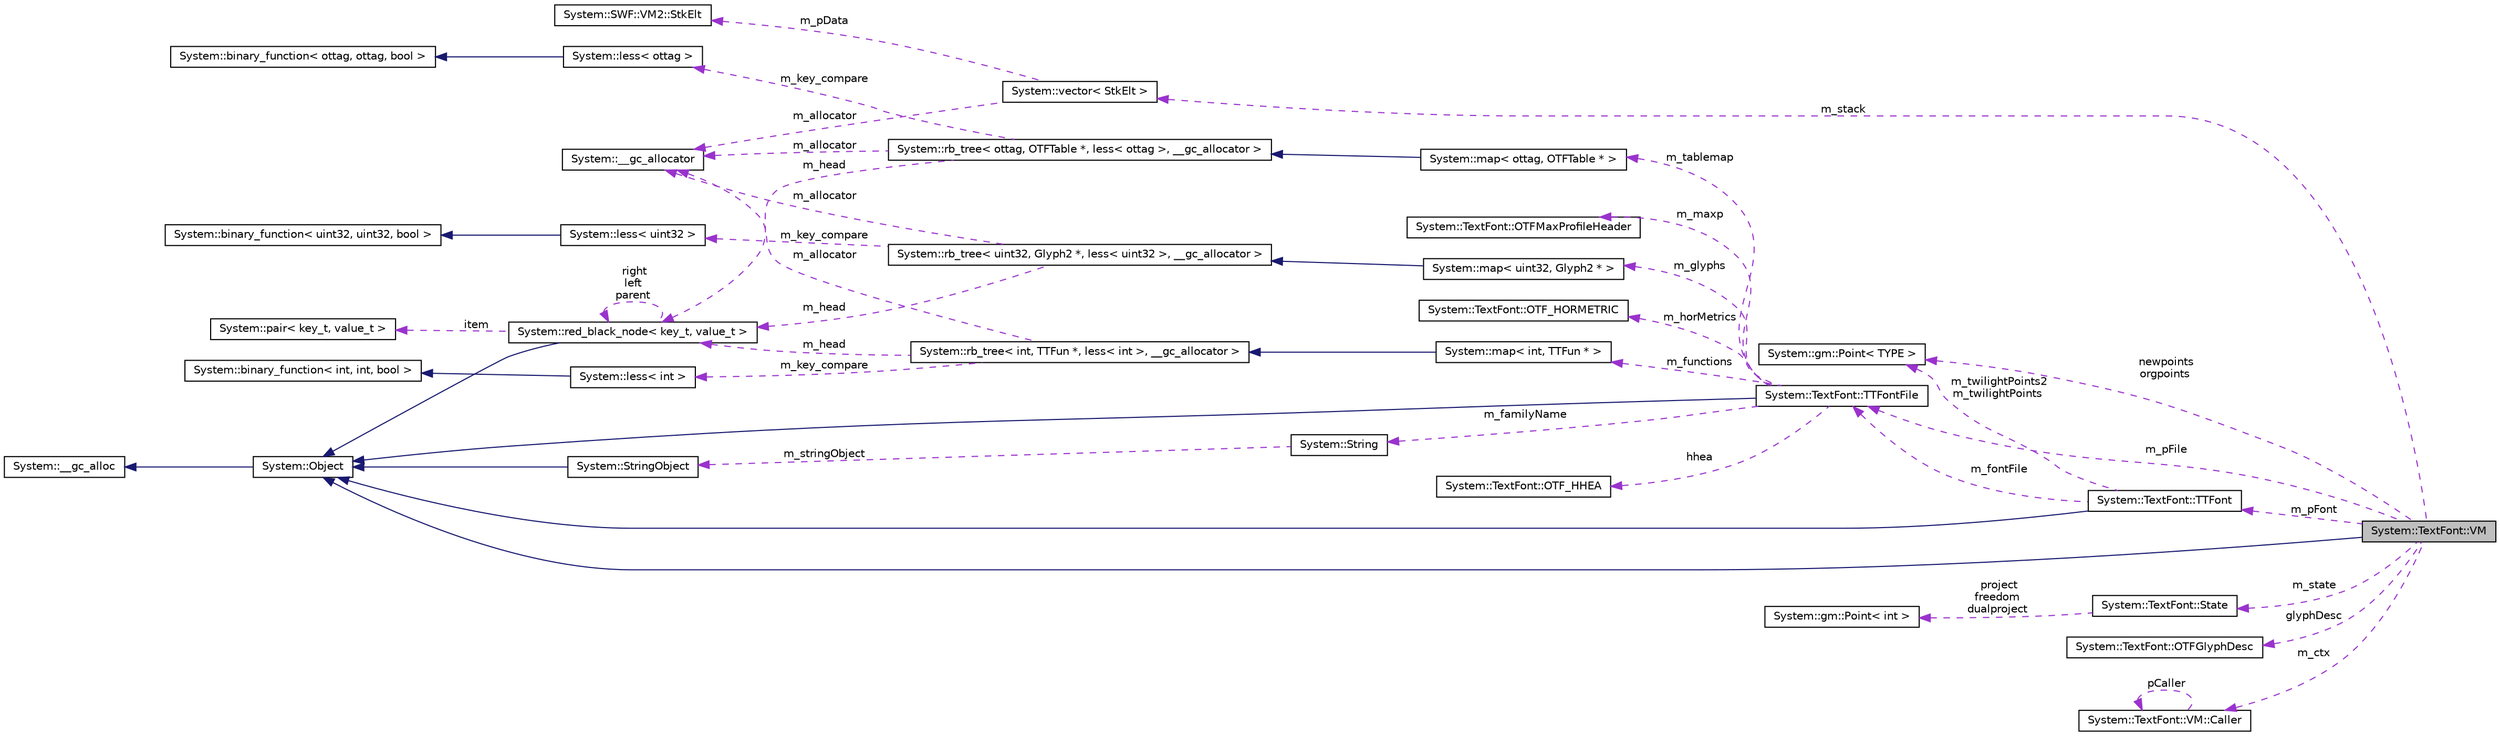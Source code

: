digraph G
{
  edge [fontname="Helvetica",fontsize="10",labelfontname="Helvetica",labelfontsize="10"];
  node [fontname="Helvetica",fontsize="10",shape=record];
  rankdir="LR";
  Node1 [label="System::TextFont::VM",height=0.2,width=0.4,color="black", fillcolor="grey75", style="filled" fontcolor="black"];
  Node2 -> Node1 [dir="back",color="midnightblue",fontsize="10",style="solid",fontname="Helvetica"];
  Node2 [label="System::Object",height=0.2,width=0.4,color="black", fillcolor="white", style="filled",URL="$class_system_1_1_object.html"];
  Node3 -> Node2 [dir="back",color="midnightblue",fontsize="10",style="solid",fontname="Helvetica"];
  Node3 [label="System::__gc_alloc",height=0.2,width=0.4,color="black", fillcolor="white", style="filled",URL="$class_system_1_1____gc__alloc.html"];
  Node4 -> Node1 [dir="back",color="darkorchid3",fontsize="10",style="dashed",label=" m_pFile" ,fontname="Helvetica"];
  Node4 [label="System::TextFont::TTFontFile",height=0.2,width=0.4,color="black", fillcolor="white", style="filled",URL="$class_system_1_1_text_font_1_1_t_t_font_file.html"];
  Node2 -> Node4 [dir="back",color="midnightblue",fontsize="10",style="solid",fontname="Helvetica"];
  Node5 -> Node4 [dir="back",color="darkorchid3",fontsize="10",style="dashed",label=" m_tablemap" ,fontname="Helvetica"];
  Node5 [label="System::map\< ottag, OTFTable * \>",height=0.2,width=0.4,color="black", fillcolor="white", style="filled",URL="$class_system_1_1map.html"];
  Node6 -> Node5 [dir="back",color="midnightblue",fontsize="10",style="solid",fontname="Helvetica"];
  Node6 [label="System::rb_tree\< ottag, OTFTable *, less\< ottag \>, __gc_allocator \>",height=0.2,width=0.4,color="black", fillcolor="white", style="filled",URL="$class_system_1_1rb__tree.html"];
  Node7 -> Node6 [dir="back",color="darkorchid3",fontsize="10",style="dashed",label=" m_allocator" ,fontname="Helvetica"];
  Node7 [label="System::__gc_allocator",height=0.2,width=0.4,color="black", fillcolor="white", style="filled",URL="$class_system_1_1____gc__allocator.html"];
  Node8 -> Node6 [dir="back",color="darkorchid3",fontsize="10",style="dashed",label=" m_head" ,fontname="Helvetica"];
  Node8 [label="System::red_black_node\< key_t, value_t \>",height=0.2,width=0.4,color="black", fillcolor="white", style="filled",URL="$class_system_1_1red__black__node.html"];
  Node2 -> Node8 [dir="back",color="midnightblue",fontsize="10",style="solid",fontname="Helvetica"];
  Node8 -> Node8 [dir="back",color="darkorchid3",fontsize="10",style="dashed",label=" right\nleft\nparent" ,fontname="Helvetica"];
  Node9 -> Node8 [dir="back",color="darkorchid3",fontsize="10",style="dashed",label=" item" ,fontname="Helvetica"];
  Node9 [label="System::pair\< key_t, value_t \>",height=0.2,width=0.4,color="black", fillcolor="white", style="filled",URL="$class_system_1_1pair.html"];
  Node10 -> Node6 [dir="back",color="darkorchid3",fontsize="10",style="dashed",label=" m_key_compare" ,fontname="Helvetica"];
  Node10 [label="System::less\< ottag \>",height=0.2,width=0.4,color="black", fillcolor="white", style="filled",URL="$class_system_1_1less.html"];
  Node11 -> Node10 [dir="back",color="midnightblue",fontsize="10",style="solid",fontname="Helvetica"];
  Node11 [label="System::binary_function\< ottag, ottag, bool \>",height=0.2,width=0.4,color="black", fillcolor="white", style="filled",URL="$class_system_1_1binary__function.html"];
  Node12 -> Node4 [dir="back",color="darkorchid3",fontsize="10",style="dashed",label=" m_functions" ,fontname="Helvetica"];
  Node12 [label="System::map\< int, TTFun * \>",height=0.2,width=0.4,color="black", fillcolor="white", style="filled",URL="$class_system_1_1map.html"];
  Node13 -> Node12 [dir="back",color="midnightblue",fontsize="10",style="solid",fontname="Helvetica"];
  Node13 [label="System::rb_tree\< int, TTFun *, less\< int \>, __gc_allocator \>",height=0.2,width=0.4,color="black", fillcolor="white", style="filled",URL="$class_system_1_1rb__tree.html"];
  Node7 -> Node13 [dir="back",color="darkorchid3",fontsize="10",style="dashed",label=" m_allocator" ,fontname="Helvetica"];
  Node14 -> Node13 [dir="back",color="darkorchid3",fontsize="10",style="dashed",label=" m_key_compare" ,fontname="Helvetica"];
  Node14 [label="System::less\< int \>",height=0.2,width=0.4,color="black", fillcolor="white", style="filled",URL="$class_system_1_1less.html"];
  Node15 -> Node14 [dir="back",color="midnightblue",fontsize="10",style="solid",fontname="Helvetica"];
  Node15 [label="System::binary_function\< int, int, bool \>",height=0.2,width=0.4,color="black", fillcolor="white", style="filled",URL="$class_system_1_1binary__function.html"];
  Node8 -> Node13 [dir="back",color="darkorchid3",fontsize="10",style="dashed",label=" m_head" ,fontname="Helvetica"];
  Node16 -> Node4 [dir="back",color="darkorchid3",fontsize="10",style="dashed",label=" hhea" ,fontname="Helvetica"];
  Node16 [label="System::TextFont::OTF_HHEA",height=0.2,width=0.4,color="black", fillcolor="white", style="filled",URL="$struct_system_1_1_text_font_1_1_o_t_f___h_h_e_a.html"];
  Node17 -> Node4 [dir="back",color="darkorchid3",fontsize="10",style="dashed",label=" m_familyName" ,fontname="Helvetica"];
  Node17 [label="System::String",height=0.2,width=0.4,color="black", fillcolor="white", style="filled",URL="$class_system_1_1_string.html"];
  Node18 -> Node17 [dir="back",color="darkorchid3",fontsize="10",style="dashed",label=" m_stringObject" ,fontname="Helvetica"];
  Node18 [label="System::StringObject",height=0.2,width=0.4,color="black", fillcolor="white", style="filled",URL="$class_system_1_1_string_object.html"];
  Node2 -> Node18 [dir="back",color="midnightblue",fontsize="10",style="solid",fontname="Helvetica"];
  Node19 -> Node4 [dir="back",color="darkorchid3",fontsize="10",style="dashed",label=" m_glyphs" ,fontname="Helvetica"];
  Node19 [label="System::map\< uint32, Glyph2 * \>",height=0.2,width=0.4,color="black", fillcolor="white", style="filled",URL="$class_system_1_1map.html"];
  Node20 -> Node19 [dir="back",color="midnightblue",fontsize="10",style="solid",fontname="Helvetica"];
  Node20 [label="System::rb_tree\< uint32, Glyph2 *, less\< uint32 \>, __gc_allocator \>",height=0.2,width=0.4,color="black", fillcolor="white", style="filled",URL="$class_system_1_1rb__tree.html"];
  Node7 -> Node20 [dir="back",color="darkorchid3",fontsize="10",style="dashed",label=" m_allocator" ,fontname="Helvetica"];
  Node21 -> Node20 [dir="back",color="darkorchid3",fontsize="10",style="dashed",label=" m_key_compare" ,fontname="Helvetica"];
  Node21 [label="System::less\< uint32 \>",height=0.2,width=0.4,color="black", fillcolor="white", style="filled",URL="$class_system_1_1less.html"];
  Node22 -> Node21 [dir="back",color="midnightblue",fontsize="10",style="solid",fontname="Helvetica"];
  Node22 [label="System::binary_function\< uint32, uint32, bool \>",height=0.2,width=0.4,color="black", fillcolor="white", style="filled",URL="$class_system_1_1binary__function.html"];
  Node8 -> Node20 [dir="back",color="darkorchid3",fontsize="10",style="dashed",label=" m_head" ,fontname="Helvetica"];
  Node23 -> Node4 [dir="back",color="darkorchid3",fontsize="10",style="dashed",label=" m_horMetrics" ,fontname="Helvetica"];
  Node23 [label="System::TextFont::OTF_HORMETRIC",height=0.2,width=0.4,color="black", fillcolor="white", style="filled",URL="$struct_system_1_1_text_font_1_1_o_t_f___h_o_r_m_e_t_r_i_c.html"];
  Node24 -> Node4 [dir="back",color="darkorchid3",fontsize="10",style="dashed",label=" m_maxp" ,fontname="Helvetica"];
  Node24 [label="System::TextFont::OTFMaxProfileHeader",height=0.2,width=0.4,color="black", fillcolor="white", style="filled",URL="$struct_system_1_1_text_font_1_1_o_t_f_max_profile_header.html"];
  Node25 -> Node1 [dir="back",color="darkorchid3",fontsize="10",style="dashed",label=" newpoints\norgpoints" ,fontname="Helvetica"];
  Node25 [label="System::gm::Point\< TYPE \>",height=0.2,width=0.4,color="black", fillcolor="white", style="filled",URL="$class_system_1_1gm_1_1_point.html"];
  Node26 -> Node1 [dir="back",color="darkorchid3",fontsize="10",style="dashed",label=" m_state" ,fontname="Helvetica"];
  Node26 [label="System::TextFont::State",height=0.2,width=0.4,color="black", fillcolor="white", style="filled",URL="$class_system_1_1_text_font_1_1_state.html"];
  Node27 -> Node26 [dir="back",color="darkorchid3",fontsize="10",style="dashed",label=" project\nfreedom\ndualproject" ,fontname="Helvetica"];
  Node27 [label="System::gm::Point\< int \>",height=0.2,width=0.4,color="black", fillcolor="white", style="filled",URL="$class_system_1_1gm_1_1_point.html"];
  Node28 -> Node1 [dir="back",color="darkorchid3",fontsize="10",style="dashed",label=" glyphDesc" ,fontname="Helvetica"];
  Node28 [label="System::TextFont::OTFGlyphDesc",height=0.2,width=0.4,color="black", fillcolor="white", style="filled",URL="$struct_system_1_1_text_font_1_1_o_t_f_glyph_desc.html"];
  Node29 -> Node1 [dir="back",color="darkorchid3",fontsize="10",style="dashed",label=" m_stack" ,fontname="Helvetica"];
  Node29 [label="System::vector\< StkElt \>",height=0.2,width=0.4,color="black", fillcolor="white", style="filled",URL="$class_system_1_1vector.html"];
  Node7 -> Node29 [dir="back",color="darkorchid3",fontsize="10",style="dashed",label=" m_allocator" ,fontname="Helvetica"];
  Node30 -> Node29 [dir="back",color="darkorchid3",fontsize="10",style="dashed",label=" m_pData" ,fontname="Helvetica"];
  Node30 [label="System::SWF::VM2::StkElt",height=0.2,width=0.4,color="black", fillcolor="white", style="filled",URL="$class_system_1_1_s_w_f_1_1_v_m2_1_1_stk_elt.html"];
  Node31 -> Node1 [dir="back",color="darkorchid3",fontsize="10",style="dashed",label=" m_ctx" ,fontname="Helvetica"];
  Node31 [label="System::TextFont::VM::Caller",height=0.2,width=0.4,color="black", fillcolor="white", style="filled",URL="$class_system_1_1_text_font_1_1_v_m_1_1_caller.html"];
  Node31 -> Node31 [dir="back",color="darkorchid3",fontsize="10",style="dashed",label=" pCaller" ,fontname="Helvetica"];
  Node32 -> Node1 [dir="back",color="darkorchid3",fontsize="10",style="dashed",label=" m_pFont" ,fontname="Helvetica"];
  Node32 [label="System::TextFont::TTFont",height=0.2,width=0.4,color="black", fillcolor="white", style="filled",URL="$class_system_1_1_text_font_1_1_t_t_font.html"];
  Node2 -> Node32 [dir="back",color="midnightblue",fontsize="10",style="solid",fontname="Helvetica"];
  Node4 -> Node32 [dir="back",color="darkorchid3",fontsize="10",style="dashed",label=" m_fontFile" ,fontname="Helvetica"];
  Node25 -> Node32 [dir="back",color="darkorchid3",fontsize="10",style="dashed",label=" m_twilightPoints2\nm_twilightPoints" ,fontname="Helvetica"];
}
